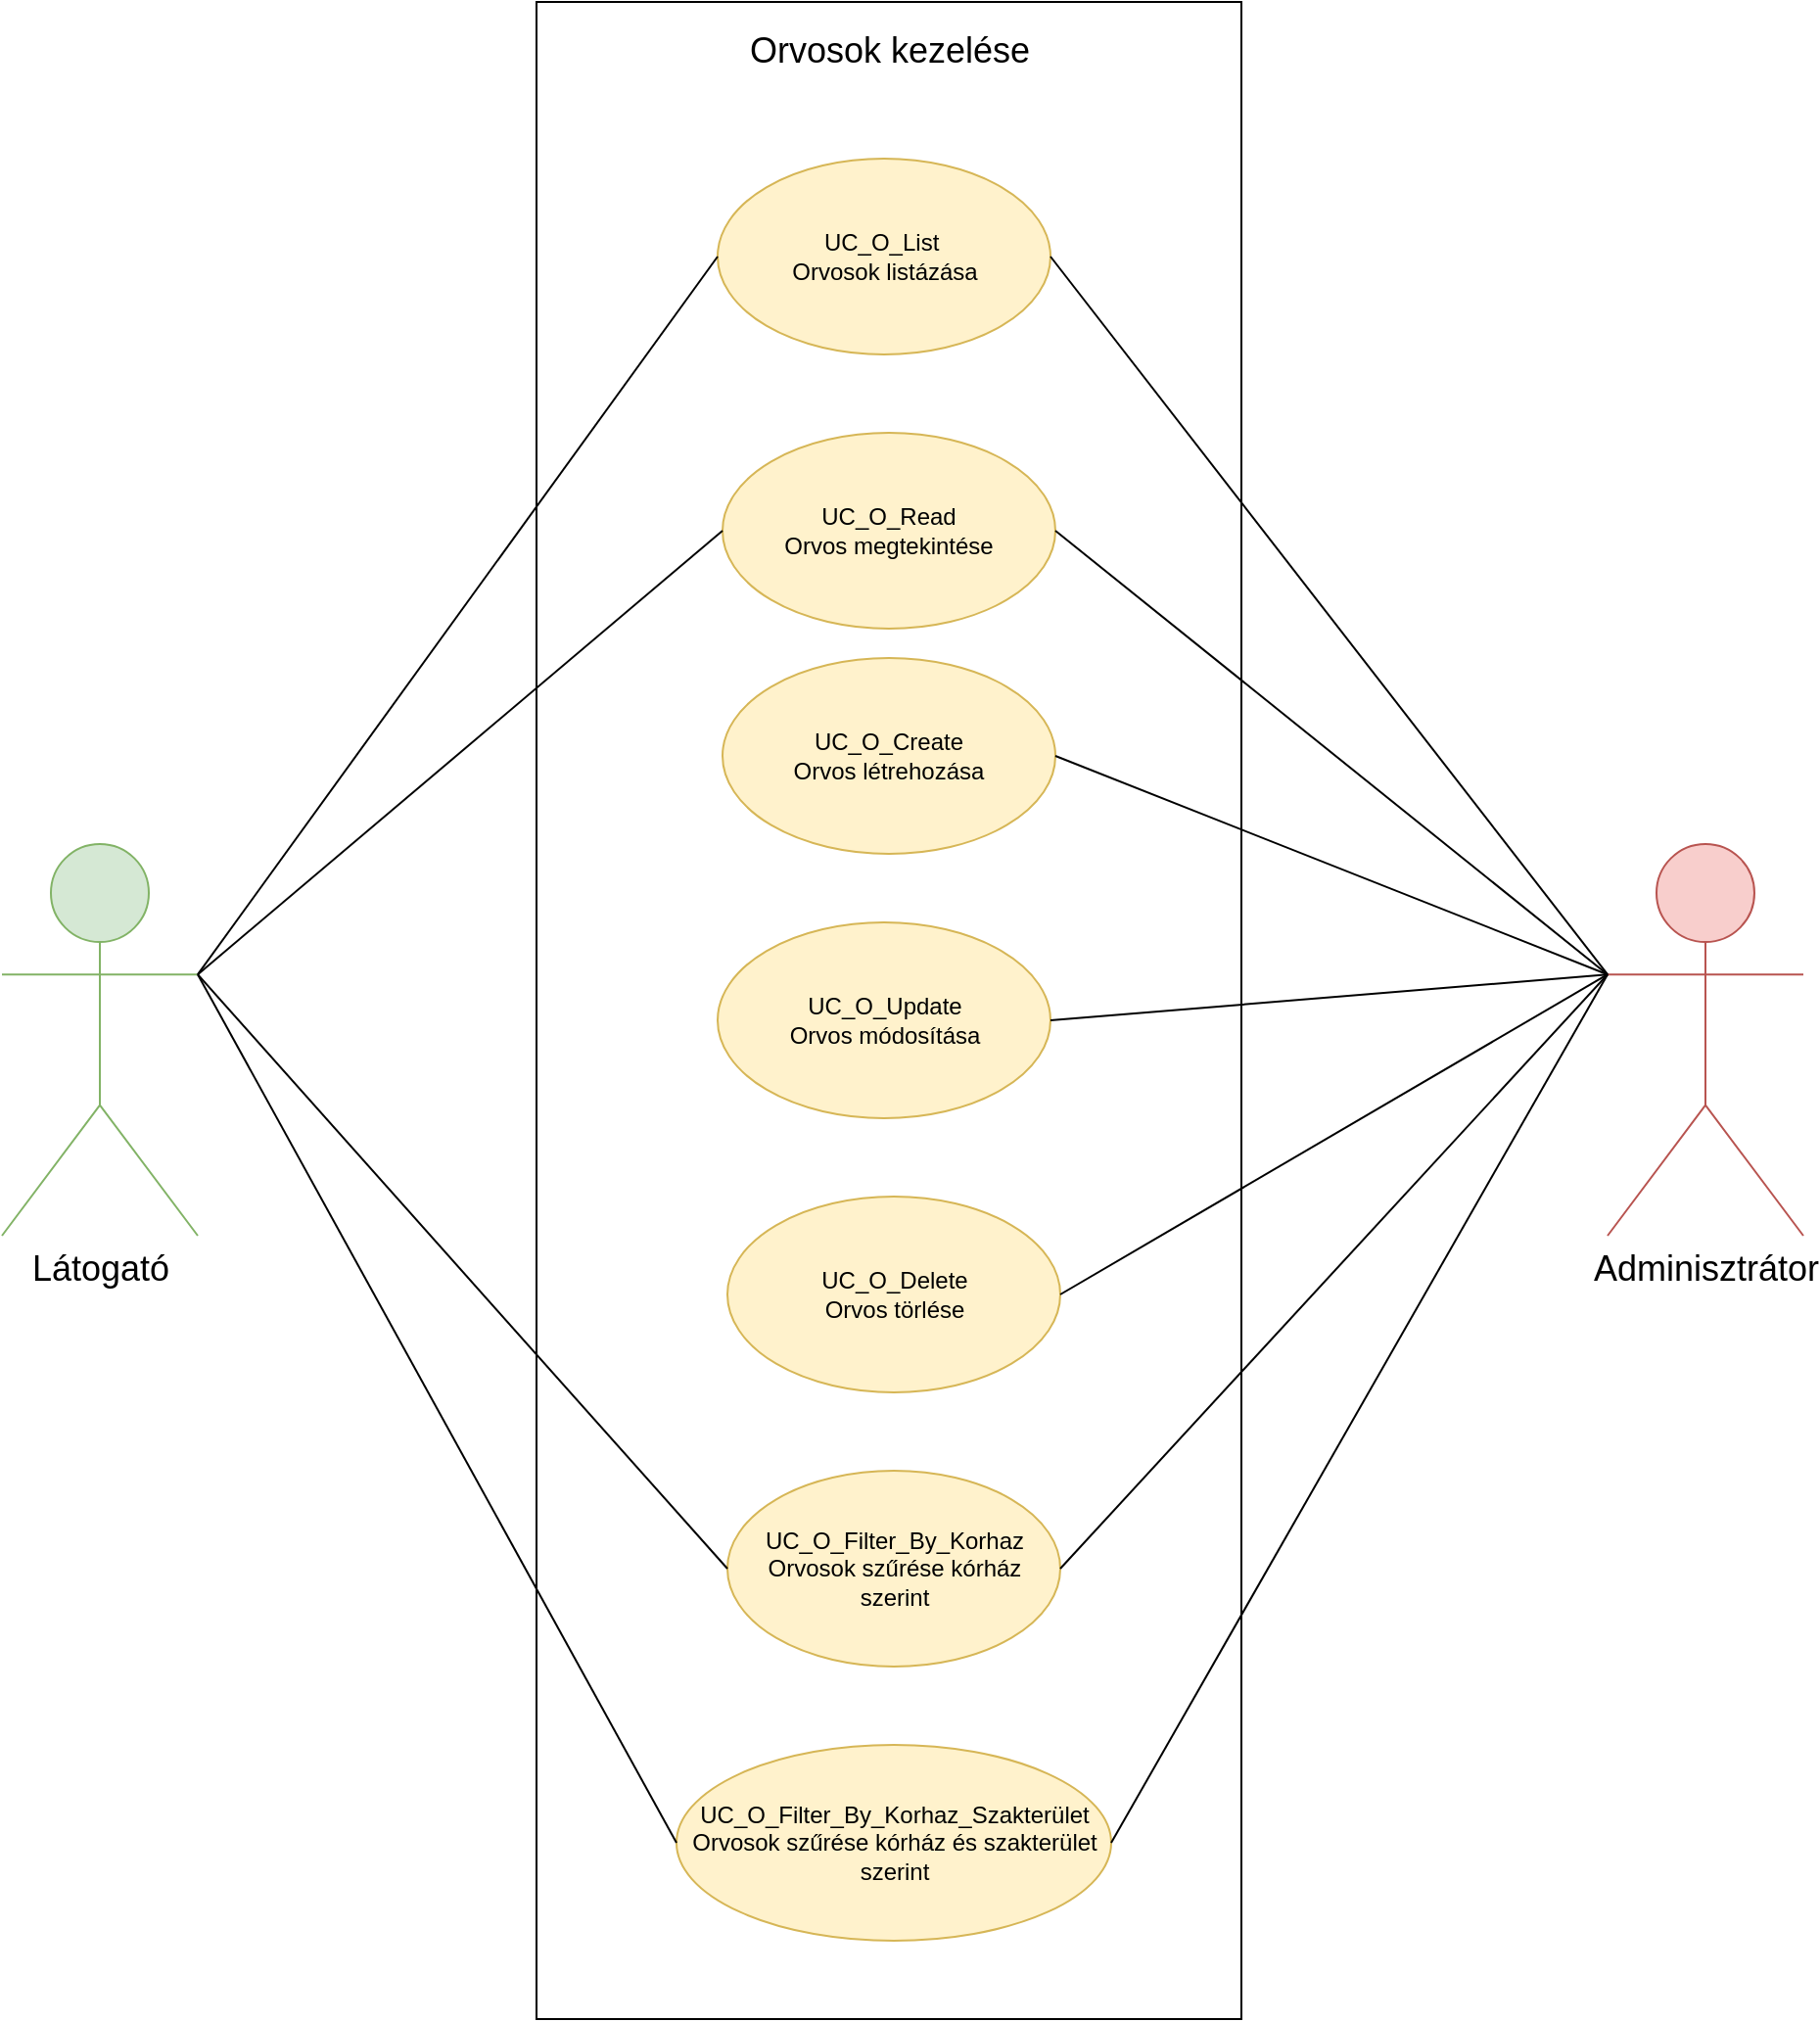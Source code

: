 <mxfile version="26.2.9">
  <diagram name="1 oldal" id="uwnkt5z_3npS-U7WCGYa">
    <mxGraphModel dx="1953" dy="704" grid="1" gridSize="10" guides="1" tooltips="1" connect="1" arrows="1" fold="1" page="1" pageScale="1" pageWidth="827" pageHeight="1169" math="0" shadow="0">
      <root>
        <mxCell id="0" />
        <mxCell id="1" parent="0" />
        <mxCell id="EsWgZdCUpDb6GRTIS0Wa-10" value="&lt;font style=&quot;font-size: 18px;&quot;&gt;Látogató&lt;/font&gt;" style="shape=umlActor;verticalLabelPosition=bottom;verticalAlign=top;html=1;outlineConnect=0;fillColor=#d5e8d4;strokeColor=#82b366;" vertex="1" parent="1">
          <mxGeometry x="-60" y="680" width="100" height="200" as="geometry" />
        </mxCell>
        <mxCell id="EsWgZdCUpDb6GRTIS0Wa-11" value="&lt;font style=&quot;font-size: 18px;&quot;&gt;Adminisztrátor&lt;/font&gt;" style="shape=umlActor;verticalLabelPosition=bottom;verticalAlign=top;html=1;outlineConnect=0;fillColor=#f8cecc;strokeColor=#b85450;" vertex="1" parent="1">
          <mxGeometry x="760" y="680" width="100" height="200" as="geometry" />
        </mxCell>
        <mxCell id="EsWgZdCUpDb6GRTIS0Wa-3" value="" style="rounded=0;whiteSpace=wrap;html=1;" vertex="1" parent="1">
          <mxGeometry x="213" y="250" width="360" height="1030" as="geometry" />
        </mxCell>
        <mxCell id="EsWgZdCUpDb6GRTIS0Wa-4" value="Orvosok kezelése" style="text;html=1;align=center;verticalAlign=middle;whiteSpace=wrap;rounded=0;fontSize=18;" vertex="1" parent="1">
          <mxGeometry x="310.5" y="260" width="165" height="30" as="geometry" />
        </mxCell>
        <mxCell id="EsWgZdCUpDb6GRTIS0Wa-5" value="UC_O_List&amp;nbsp;&lt;br&gt;Orvosok listázása" style="ellipse;whiteSpace=wrap;html=1;fillColor=#fff2cc;strokeColor=#d6b656;" vertex="1" parent="1">
          <mxGeometry x="305.5" y="330" width="170" height="100" as="geometry" />
        </mxCell>
        <mxCell id="EsWgZdCUpDb6GRTIS0Wa-6" value="UC_O_Create&lt;br&gt;Orvos létrehozása" style="ellipse;whiteSpace=wrap;html=1;fillColor=#fff2cc;strokeColor=#d6b656;" vertex="1" parent="1">
          <mxGeometry x="308" y="585" width="170" height="100" as="geometry" />
        </mxCell>
        <mxCell id="EsWgZdCUpDb6GRTIS0Wa-7" value="UC_O_Read&lt;br&gt;Orvos megtekintése" style="ellipse;whiteSpace=wrap;html=1;fillColor=#fff2cc;strokeColor=#d6b656;" vertex="1" parent="1">
          <mxGeometry x="308" y="470" width="170" height="100" as="geometry" />
        </mxCell>
        <mxCell id="EsWgZdCUpDb6GRTIS0Wa-8" value="UC_O_Update&lt;br&gt;Orvos módosítása" style="ellipse;whiteSpace=wrap;html=1;fillColor=#fff2cc;strokeColor=#d6b656;" vertex="1" parent="1">
          <mxGeometry x="305.5" y="720" width="170" height="100" as="geometry" />
        </mxCell>
        <mxCell id="EsWgZdCUpDb6GRTIS0Wa-9" value="UC_O_Delete&lt;br&gt;Orvos törlése" style="ellipse;whiteSpace=wrap;html=1;fillColor=#fff2cc;strokeColor=#d6b656;" vertex="1" parent="1">
          <mxGeometry x="310.5" y="860" width="170" height="100" as="geometry" />
        </mxCell>
        <mxCell id="EsWgZdCUpDb6GRTIS0Wa-19" value="UC_O_Filter_By_Korhaz&lt;br&gt;Orvosok szűrése kórház&lt;br&gt;szerint" style="ellipse;whiteSpace=wrap;html=1;fillColor=#fff2cc;strokeColor=#d6b656;" vertex="1" parent="1">
          <mxGeometry x="310.5" y="1000" width="170" height="100" as="geometry" />
        </mxCell>
        <mxCell id="EsWgZdCUpDb6GRTIS0Wa-20" value="UC_O_Filter_By_Korhaz_Szakterület&lt;br&gt;Orvosok szűrése kórház és szakterület&lt;br&gt;szerint" style="ellipse;whiteSpace=wrap;html=1;fillColor=#fff2cc;strokeColor=#d6b656;" vertex="1" parent="1">
          <mxGeometry x="284.5" y="1140" width="222" height="100" as="geometry" />
        </mxCell>
        <mxCell id="EsWgZdCUpDb6GRTIS0Wa-21" value="" style="endArrow=none;html=1;rounded=0;exitX=1;exitY=0.333;exitDx=0;exitDy=0;exitPerimeter=0;entryX=0;entryY=0.5;entryDx=0;entryDy=0;" edge="1" parent="1" source="EsWgZdCUpDb6GRTIS0Wa-10" target="EsWgZdCUpDb6GRTIS0Wa-5">
          <mxGeometry width="50" height="50" relative="1" as="geometry">
            <mxPoint x="50" y="710" as="sourcePoint" />
            <mxPoint x="100" y="660" as="targetPoint" />
          </mxGeometry>
        </mxCell>
        <mxCell id="EsWgZdCUpDb6GRTIS0Wa-22" value="" style="endArrow=none;html=1;rounded=0;exitX=1;exitY=0.333;exitDx=0;exitDy=0;exitPerimeter=0;entryX=0;entryY=0.5;entryDx=0;entryDy=0;" edge="1" parent="1" source="EsWgZdCUpDb6GRTIS0Wa-10" target="EsWgZdCUpDb6GRTIS0Wa-7">
          <mxGeometry width="50" height="50" relative="1" as="geometry">
            <mxPoint x="80" y="797" as="sourcePoint" />
            <mxPoint x="140" y="710" as="targetPoint" />
          </mxGeometry>
        </mxCell>
        <mxCell id="EsWgZdCUpDb6GRTIS0Wa-23" value="" style="endArrow=none;html=1;rounded=0;exitX=1;exitY=0.333;exitDx=0;exitDy=0;exitPerimeter=0;entryX=0;entryY=0.5;entryDx=0;entryDy=0;" edge="1" parent="1" source="EsWgZdCUpDb6GRTIS0Wa-10" target="EsWgZdCUpDb6GRTIS0Wa-19">
          <mxGeometry width="50" height="50" relative="1" as="geometry">
            <mxPoint x="100" y="837" as="sourcePoint" />
            <mxPoint x="160" y="750" as="targetPoint" />
          </mxGeometry>
        </mxCell>
        <mxCell id="EsWgZdCUpDb6GRTIS0Wa-24" value="" style="endArrow=none;html=1;rounded=0;exitX=1;exitY=0.333;exitDx=0;exitDy=0;exitPerimeter=0;entryX=0;entryY=0.5;entryDx=0;entryDy=0;" edge="1" parent="1" source="EsWgZdCUpDb6GRTIS0Wa-10" target="EsWgZdCUpDb6GRTIS0Wa-20">
          <mxGeometry width="50" height="50" relative="1" as="geometry">
            <mxPoint x="120" y="860" as="sourcePoint" />
            <mxPoint x="180" y="773" as="targetPoint" />
          </mxGeometry>
        </mxCell>
        <mxCell id="EsWgZdCUpDb6GRTIS0Wa-25" value="" style="endArrow=none;html=1;rounded=0;entryX=0;entryY=0.333;entryDx=0;entryDy=0;entryPerimeter=0;exitX=1;exitY=0.5;exitDx=0;exitDy=0;" edge="1" parent="1" source="EsWgZdCUpDb6GRTIS0Wa-5" target="EsWgZdCUpDb6GRTIS0Wa-11">
          <mxGeometry width="50" height="50" relative="1" as="geometry">
            <mxPoint x="660" y="697" as="sourcePoint" />
            <mxPoint x="720" y="610" as="targetPoint" />
          </mxGeometry>
        </mxCell>
        <mxCell id="EsWgZdCUpDb6GRTIS0Wa-26" value="" style="endArrow=none;html=1;rounded=0;entryX=0;entryY=0.333;entryDx=0;entryDy=0;entryPerimeter=0;exitX=1;exitY=0.5;exitDx=0;exitDy=0;" edge="1" parent="1" source="EsWgZdCUpDb6GRTIS0Wa-7" target="EsWgZdCUpDb6GRTIS0Wa-11">
          <mxGeometry width="50" height="50" relative="1" as="geometry">
            <mxPoint x="450" y="453" as="sourcePoint" />
            <mxPoint x="734" y="820" as="targetPoint" />
          </mxGeometry>
        </mxCell>
        <mxCell id="EsWgZdCUpDb6GRTIS0Wa-27" value="" style="endArrow=none;html=1;rounded=0;entryX=0;entryY=0.333;entryDx=0;entryDy=0;entryPerimeter=0;exitX=1;exitY=0.5;exitDx=0;exitDy=0;" edge="1" parent="1" source="EsWgZdCUpDb6GRTIS0Wa-6" target="EsWgZdCUpDb6GRTIS0Wa-11">
          <mxGeometry width="50" height="50" relative="1" as="geometry">
            <mxPoint x="475.5" y="600" as="sourcePoint" />
            <mxPoint x="757.5" y="827" as="targetPoint" />
          </mxGeometry>
        </mxCell>
        <mxCell id="EsWgZdCUpDb6GRTIS0Wa-28" value="" style="endArrow=none;html=1;rounded=0;entryX=0;entryY=0.333;entryDx=0;entryDy=0;entryPerimeter=0;exitX=1;exitY=0.5;exitDx=0;exitDy=0;" edge="1" parent="1" source="EsWgZdCUpDb6GRTIS0Wa-8" target="EsWgZdCUpDb6GRTIS0Wa-11">
          <mxGeometry width="50" height="50" relative="1" as="geometry">
            <mxPoint x="480.5" y="724" as="sourcePoint" />
            <mxPoint x="762.5" y="836" as="targetPoint" />
          </mxGeometry>
        </mxCell>
        <mxCell id="EsWgZdCUpDb6GRTIS0Wa-29" value="" style="endArrow=none;html=1;rounded=0;entryX=0;entryY=0.333;entryDx=0;entryDy=0;entryPerimeter=0;exitX=1;exitY=0.5;exitDx=0;exitDy=0;" edge="1" parent="1" source="EsWgZdCUpDb6GRTIS0Wa-9" target="EsWgZdCUpDb6GRTIS0Wa-11">
          <mxGeometry width="50" height="50" relative="1" as="geometry">
            <mxPoint x="478" y="843" as="sourcePoint" />
            <mxPoint x="762" y="820" as="targetPoint" />
          </mxGeometry>
        </mxCell>
        <mxCell id="EsWgZdCUpDb6GRTIS0Wa-30" value="" style="endArrow=none;html=1;rounded=0;entryX=0;entryY=0.333;entryDx=0;entryDy=0;entryPerimeter=0;exitX=1;exitY=0.5;exitDx=0;exitDy=0;" edge="1" parent="1" source="EsWgZdCUpDb6GRTIS0Wa-19" target="EsWgZdCUpDb6GRTIS0Wa-11">
          <mxGeometry width="50" height="50" relative="1" as="geometry">
            <mxPoint x="500" y="991.5" as="sourcePoint" />
            <mxPoint x="779" y="828.5" as="targetPoint" />
          </mxGeometry>
        </mxCell>
        <mxCell id="EsWgZdCUpDb6GRTIS0Wa-31" value="" style="endArrow=none;html=1;rounded=0;entryX=0;entryY=0.333;entryDx=0;entryDy=0;entryPerimeter=0;exitX=1;exitY=0.5;exitDx=0;exitDy=0;" edge="1" parent="1" source="EsWgZdCUpDb6GRTIS0Wa-20" target="EsWgZdCUpDb6GRTIS0Wa-11">
          <mxGeometry width="50" height="50" relative="1" as="geometry">
            <mxPoint x="500" y="1093" as="sourcePoint" />
            <mxPoint x="770" y="790" as="targetPoint" />
          </mxGeometry>
        </mxCell>
      </root>
    </mxGraphModel>
  </diagram>
</mxfile>
